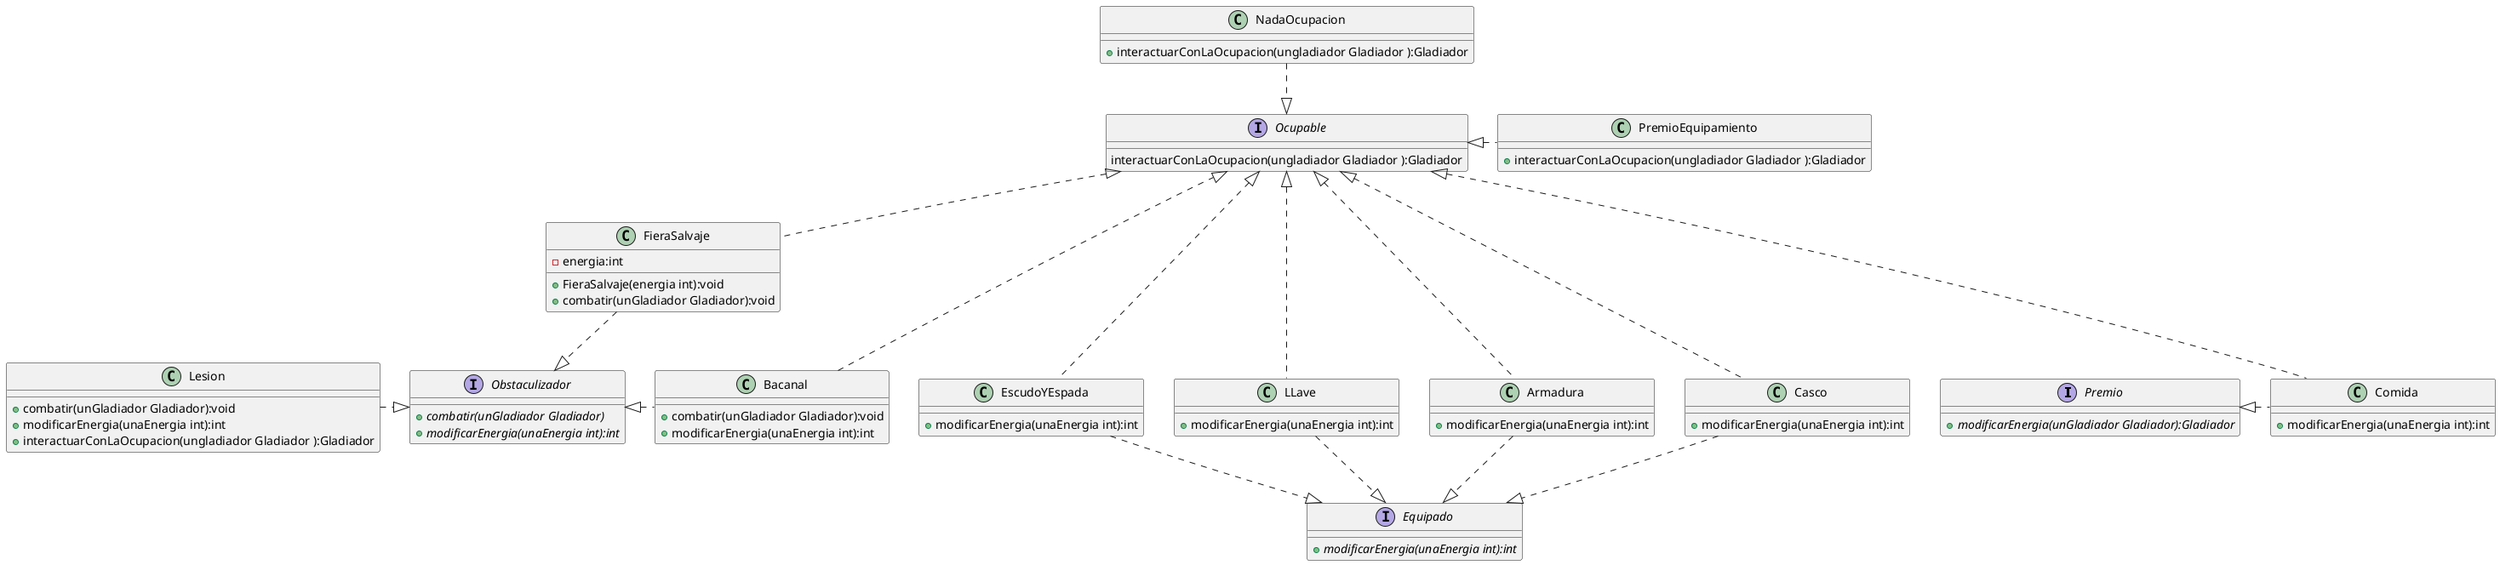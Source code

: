 @startuml

interface Premio{
    +{abstract}modificarEnergia(unGladiador Gladiador):Gladiador
}


interface  Obstaculizador{
    +{abstract}combatir(unGladiador Gladiador)
    +{abstract}modificarEnergia(unaEnergia int):int
}


class FieraSalvaje{
    -energia:int
    +FieraSalvaje(energia int):void
    +combatir(unGladiador Gladiador):void
}

class Bacanal{
    +combatir(unGladiador Gladiador):void
    +modificarEnergia(unaEnergia int):int
}

class Lesion{
    +combatir(unGladiador Gladiador):void
    +modificarEnergia(unaEnergia int):int
    +interactuarConLaOcupacion(ungladiador Gladiador ):Gladiador
}


class PremioEquipamiento{
      +interactuarConLaOcupacion(ungladiador Gladiador ):Gladiador
 }


interface Equipado{
    +{abstract}modificarEnergia(unaEnergia int):int
}


class Casco{
    +modificarEnergia(unaEnergia int):int
}
class EscudoYEspada{
    +modificarEnergia(unaEnergia int):int
}
class Armadura{
    +modificarEnergia(unaEnergia int):int
}
class LLave{
    +modificarEnergia(unaEnergia int):int
}

class Comida{
    +modificarEnergia(unaEnergia int):int
}


interface Ocupable{
    interactuarConLaOcupacion(ungladiador Gladiador ):Gladiador
}


class NadaOcupacion{
    +interactuarConLaOcupacion(ungladiador Gladiador ):Gladiador
}



Premio <|.right. Comida
Ocupable <|... Comida

Equipado <|.up.Casco
Equipado <|.up. Armadura
Equipado <|.up. LLave
Equipado <|.up. EscudoYEspada


Obstaculizador <|.up. FieraSalvaje
Obstaculizador <|.right. Bacanal
Obstaculizador <|.left.Lesion


Ocupable <|.left.Bacanal
Ocupable <|.. FieraSalvaje
Ocupable<|.right. PremioEquipamiento
Ocupable<|.up. NadaOcupacion
Ocupable <|... Armadura
Ocupable <|... Casco
Ocupable <|... EscudoYEspada
Ocupable <|... LLave




@enduml